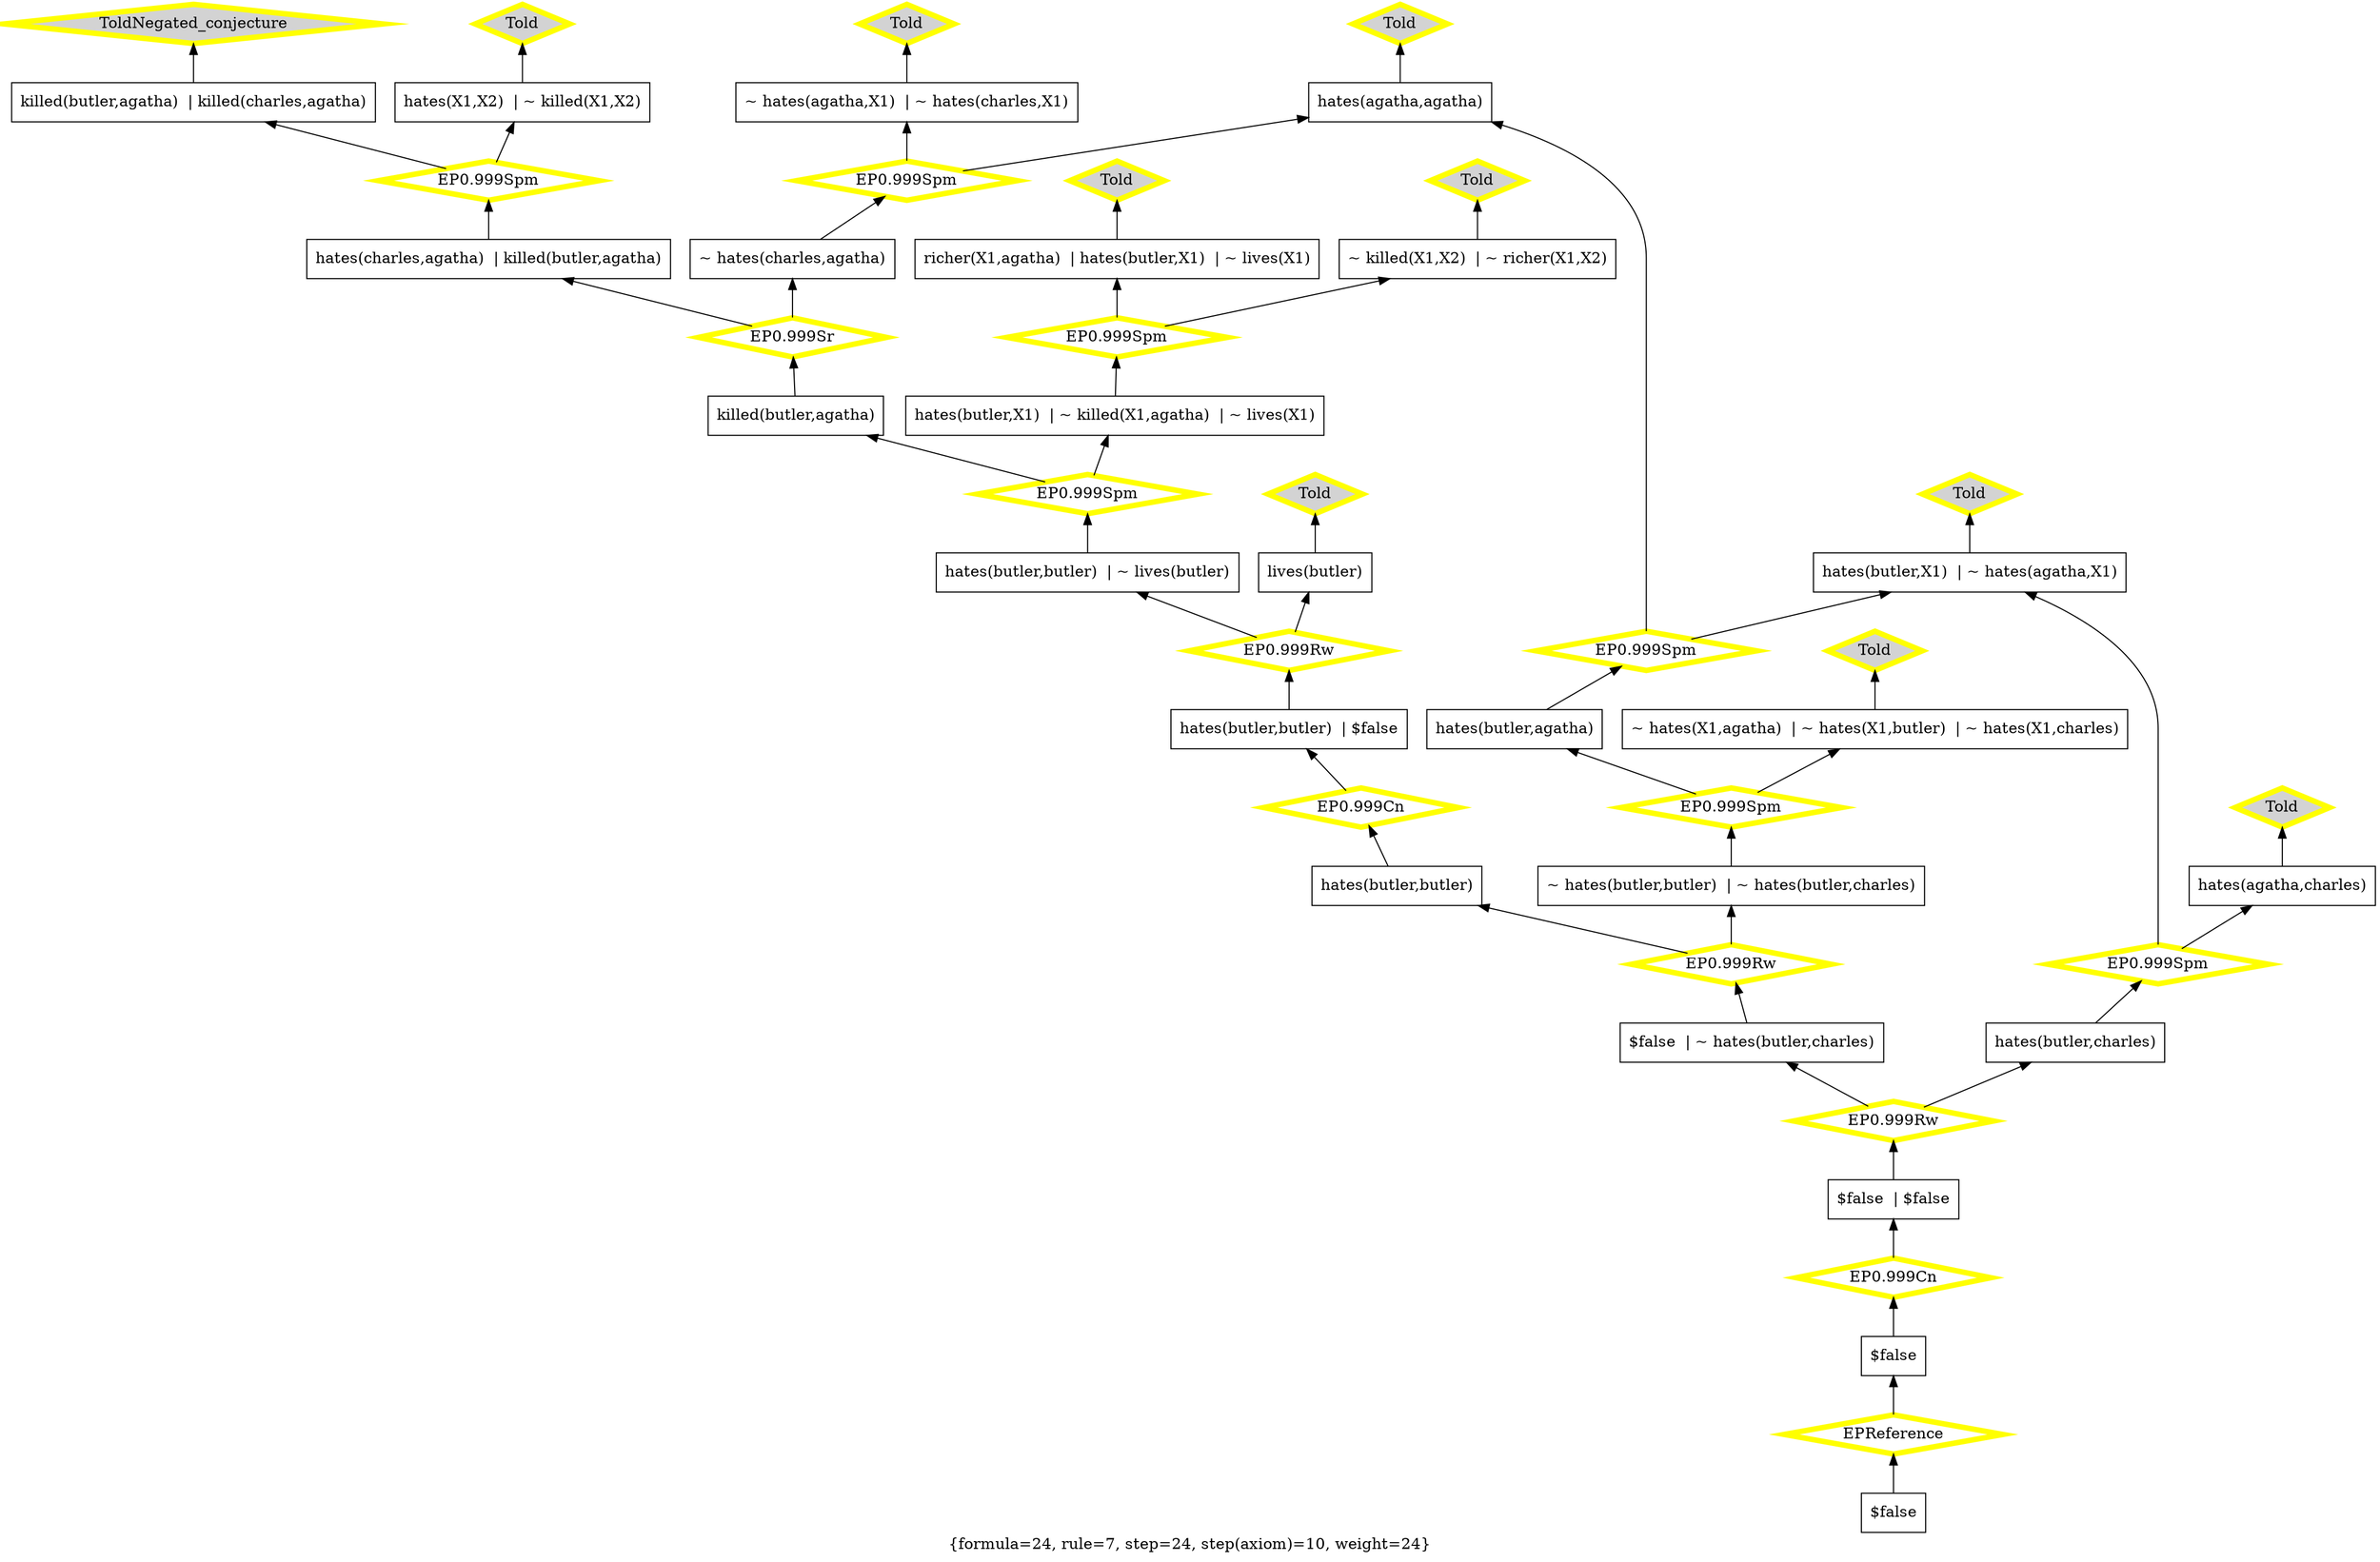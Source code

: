 digraph g 
{ rankdir=BT;
 labelloc=b label="{formula=24, rule=7, step=24, step(axiom)=10, weight=24}"  
 "x_166" [ URL="http://inference-web.org/proofs/tptp/Solutions/PUZ/PUZ001-1/EP---1.1/answer.owl#ns_5_conclusion" color="black" shape="box" label="~ hates(agatha,X1)  | ~ hates(charles,X1)" fillcolor="white" style="filled"  ];
  "x_123" [ URL="http://inference-web.org/proofs/tptp/Solutions/PUZ/PUZ001-1/EP---1.1/answer.owl#ns_29_conclusion" color="black" shape="box" label="hates(butler,butler)  | ~ lives(butler)" fillcolor="white" style="filled"  ];
  "x_143" [ URL="http://inference-web.org/proofs/tptp/Solutions/PUZ/PUZ001-1/EP---1.1/answer.owl#ns_14_conclusion" color="black" shape="box" label="hates(butler,agatha)" fillcolor="white" style="filled"  ];
  "x_126" [ URL="http://inference-web.org/proofs/tptp/Solutions/PUZ/PUZ001-1/EP---1.1/answer.owl#ns_18_conclusion" color="black" shape="box" label="hates(butler,X1)  | ~ killed(X1,agatha)  | ~ lives(X1)" fillcolor="white" style="filled"  ];
  "x_219" [ URL="http://inference-web.org/proofs/tptp/Solutions/PUZ/PUZ001-1/EP---1.1/answer.owl#ns_32_conclusion" color="black" shape="box" label="$false  | ~ hates(butler,charles)" fillcolor="white" style="filled"  ];
  "x_204" [ URL="http://inference-web.org/proofs/tptp/Solutions/PUZ/PUZ001-1/EP---1.1/answer.owl#ns_4_conclusion" color="black" shape="box" label="~ killed(X1,X2)  | ~ richer(X1,X2)" fillcolor="white" style="filled"  ];
  "x_194" [ URL="http://inference-web.org/proofs/tptp/Solutions/PUZ/PUZ001-1/EP---1.1/answer.owl#ns_2_conclusion" color="black" shape="box" label="lives(butler)" fillcolor="white" style="filled"  ];
  "x_171" [ URL="http://inference-web.org/proofs/tptp/Solutions/PUZ/PUZ001-1/EP---1.1/answer.owl#ns_31_conclusion" color="black" shape="box" label="hates(butler,butler)" fillcolor="white" style="filled"  ];
  "x_205" [ URL="http://inference-web.org/proofs/tptp/Solutions/PUZ/PUZ001-1/EP---1.1/answer.owl#ns_16_conclusion" color="black" shape="box" label="~ hates(charles,agatha)" fillcolor="white" style="filled"  ];
  "x_206" [ URL="http://inference-web.org/proofs/tptp/Solutions/PUZ/PUZ001-1/EP---1.1/answer.owl#ns_22_conclusion" color="black" shape="box" label="~ hates(butler,butler)  | ~ hates(butler,charles)" fillcolor="white" style="filled"  ];
  "x_226" [ URL="http://inference-web.org/proofs/tptp/Solutions/PUZ/PUZ001-1/EP---1.1/answer.owl#ns_7_conclusion" color="black" shape="box" label="hates(agatha,agatha)" fillcolor="white" style="filled"  ];
  "x_161" [ URL="http://inference-web.org/proofs/tptp/Solutions/PUZ/PUZ001-1/EP---1.1/answer.owl#ns_15_conclusion" color="black" shape="box" label="hates(butler,charles)" fillcolor="white" style="filled"  ];
  "x_174" [ URL="http://inference-web.org/proofs/tptp/Solutions/PUZ/PUZ001-1/EP---1.1/answer.owl#ns_34_conclusion" color="black" shape="box" label="$false" fillcolor="white" style="filled"  ];
  "x_176" [ URL="http://inference-web.org/proofs/tptp/Solutions/PUZ/PUZ001-1/EP---1.1/answer.owl#ns_13_conclusion" color="black" shape="box" label="hates(charles,agatha)  | killed(butler,agatha)" fillcolor="white" style="filled"  ];
  "x_230" [ URL="http://inference-web.org/proofs/tptp/Solutions/PUZ/PUZ001-1/EP---1.1/answer.owl#ns_30_conclusion" color="black" shape="box" label="hates(butler,butler)  | $false" fillcolor="white" style="filled"  ];
  "x_133" [ URL="http://inference-web.org/proofs/tptp/Solutions/PUZ/PUZ001-1/EP---1.1/answer.owl#ns_35_conclusion" color="black" shape="box" label="$false" fillcolor="white" style="filled"  ];
  "x_232" [ URL="http://inference-web.org/proofs/tptp/Solutions/PUZ/PUZ001-1/EP---1.1/answer.owl#ns_6_conclusion" color="black" shape="box" label="~ hates(X1,agatha)  | ~ hates(X1,butler)  | ~ hates(X1,charles)" fillcolor="white" style="filled"  ];
  "x_164" [ URL="http://inference-web.org/proofs/tptp/Solutions/PUZ/PUZ001-1/EP---1.1/answer.owl#ns_33_conclusion" color="black" shape="box" label="$false  | $false" fillcolor="white" style="filled"  ];
  "x_234" [ URL="http://inference-web.org/proofs/tptp/Solutions/PUZ/PUZ001-1/EP---1.1/answer.owl#ns_25_conclusion" color="black" shape="box" label="killed(butler,agatha)" fillcolor="white" style="filled"  ];
  "x_211" [ URL="http://inference-web.org/proofs/tptp/Solutions/PUZ/PUZ001-1/EP---1.1/answer.owl#ns_10_conclusion" color="black" shape="box" label="hates(butler,X1)  | ~ hates(agatha,X1)" fillcolor="white" style="filled"  ];
  "x_213" [ URL="http://inference-web.org/proofs/tptp/Solutions/PUZ/PUZ001-1/EP---1.1/answer.owl#ns_8_conclusion" color="black" shape="box" label="hates(agatha,charles)" fillcolor="white" style="filled"  ];
  "x_199" [ URL="http://inference-web.org/proofs/tptp/Solutions/PUZ/PUZ001-1/EP---1.1/answer.owl#ns_12_conclusion" color="black" shape="box" label="killed(butler,agatha)  | killed(charles,agatha)" fillcolor="white" style="filled"  ];
  "x_120" [ URL="http://inference-web.org/proofs/tptp/Solutions/PUZ/PUZ001-1/EP---1.1/answer.owl#ns_9_conclusion" color="black" shape="box" label="hates(X1,X2)  | ~ killed(X1,X2)" fillcolor="white" style="filled"  ];
  "x_141" [ URL="http://inference-web.org/proofs/tptp/Solutions/PUZ/PUZ001-1/EP---1.1/answer.owl#ns_11_conclusion" color="black" shape="box" label="richer(X1,agatha)  | hates(butler,X1)  | ~ lives(X1)" fillcolor="white" style="filled"  ];
  "-60e429c2:1242c8035d5:-7dd2" [ URL="http://browser.inference-web.org/iwbrowser/BrowseNodeSet?url=http%3A%2F%2Finference-web.org%2Fproofs%2Ftptp%2FSolutions%2FPUZ%2FPUZ001-1%2FEP---1.1%2Fanswer.owl%23ns_32" color="yellow" shape="diamond" label="EP0.999Rw" fillcolor="white" style="filled" penwidth="5"  ];
  "x_219" -> "-60e429c2:1242c8035d5:-7dd2";
  "-60e429c2:1242c8035d5:-7dd2" -> "x_171";
  "-60e429c2:1242c8035d5:-7dd2" -> "x_206";
  "-60e429c2:1242c8035d5:-7db2" [ URL="http://browser.inference-web.org/iwbrowser/BrowseNodeSet?url=http%3A%2F%2Finference-web.org%2Fproofs%2Ftptp%2FSolutions%2FPUZ%2FPUZ001-1%2FEP---1.1%2Fanswer.owl%23ns_9" color="yellow" shape="diamond" label="Told" fillcolor="lightgrey" style="filled" penwidth="5"  ];
  "x_120" -> "-60e429c2:1242c8035d5:-7db2";
  "-60e429c2:1242c8035d5:-7dbe" [ URL="http://browser.inference-web.org/iwbrowser/BrowseNodeSet?url=http%3A%2F%2Finference-web.org%2Fproofs%2Ftptp%2FSolutions%2FPUZ%2FPUZ001-1%2FEP---1.1%2Fanswer.owl%23ns_7" color="yellow" shape="diamond" label="Told" fillcolor="lightgrey" style="filled" penwidth="5"  ];
  "x_226" -> "-60e429c2:1242c8035d5:-7dbe";
  "-60e429c2:1242c8035d5:-7ddf" [ URL="http://browser.inference-web.org/iwbrowser/BrowseNodeSet?url=http%3A%2F%2Finference-web.org%2Fproofs%2Ftptp%2FSolutions%2FPUZ%2FPUZ001-1%2FEP---1.1%2Fanswer.owl%23answer" color="yellow" shape="diamond" label="EPReference" fillcolor="white" style="filled" penwidth="5"  ];
  "x_133" -> "-60e429c2:1242c8035d5:-7ddf";
  "-60e429c2:1242c8035d5:-7ddf" -> "x_174";
  "-60e429c2:1242c8035d5:-7da9" [ URL="http://browser.inference-web.org/iwbrowser/BrowseNodeSet?url=http%3A%2F%2Finference-web.org%2Fproofs%2Ftptp%2FSolutions%2FPUZ%2FPUZ001-1%2FEP---1.1%2Fanswer.owl%23ns_4" color="yellow" shape="diamond" label="Told" fillcolor="lightgrey" style="filled" penwidth="5"  ];
  "x_204" -> "-60e429c2:1242c8035d5:-7da9";
  "-60e429c2:1242c8035d5:-7db5" [ URL="http://browser.inference-web.org/iwbrowser/BrowseNodeSet?url=http%3A%2F%2Finference-web.org%2Fproofs%2Ftptp%2FSolutions%2FPUZ%2FPUZ001-1%2FEP---1.1%2Fanswer.owl%23ns_12" color="yellow" shape="diamond" label="ToldNegated_conjecture" fillcolor="lightgrey" style="filled" penwidth="5"  ];
  "x_199" -> "-60e429c2:1242c8035d5:-7db5";
  "-60e429c2:1242c8035d5:-7dcf" [ URL="http://browser.inference-web.org/iwbrowser/BrowseNodeSet?url=http%3A%2F%2Finference-web.org%2Fproofs%2Ftptp%2FSolutions%2FPUZ%2FPUZ001-1%2FEP---1.1%2Fanswer.owl%23ns_31" color="yellow" shape="diamond" label="EP0.999Cn" fillcolor="white" style="filled" penwidth="5"  ];
  "x_171" -> "-60e429c2:1242c8035d5:-7dcf";
  "-60e429c2:1242c8035d5:-7dcf" -> "x_230";
  "-60e429c2:1242c8035d5:-7de2" [ URL="http://browser.inference-web.org/iwbrowser/BrowseNodeSet?url=http%3A%2F%2Finference-web.org%2Fproofs%2Ftptp%2FSolutions%2FPUZ%2FPUZ001-1%2FEP---1.1%2Fanswer.owl%23ns_10" color="yellow" shape="diamond" label="Told" fillcolor="lightgrey" style="filled" penwidth="5"  ];
  "x_211" -> "-60e429c2:1242c8035d5:-7de2";
  "-60e429c2:1242c8035d5:-7dbb" [ URL="http://browser.inference-web.org/iwbrowser/BrowseNodeSet?url=http%3A%2F%2Finference-web.org%2Fproofs%2Ftptp%2FSolutions%2FPUZ%2FPUZ001-1%2FEP---1.1%2Fanswer.owl%23ns_5" color="yellow" shape="diamond" label="Told" fillcolor="lightgrey" style="filled" penwidth="5"  ];
  "x_166" -> "-60e429c2:1242c8035d5:-7dbb";
  "-60e429c2:1242c8035d5:-7dc1" [ URL="http://browser.inference-web.org/iwbrowser/BrowseNodeSet?url=http%3A%2F%2Finference-web.org%2Fproofs%2Ftptp%2FSolutions%2FPUZ%2FPUZ001-1%2FEP---1.1%2Fanswer.owl%23ns_16" color="yellow" shape="diamond" label="EP0.999Spm" fillcolor="white" style="filled" penwidth="5"  ];
  "x_205" -> "-60e429c2:1242c8035d5:-7dc1";
  "-60e429c2:1242c8035d5:-7dc1" -> "x_166";
  "-60e429c2:1242c8035d5:-7dc1" -> "x_226";
  "-60e429c2:1242c8035d5:-7da6" [ URL="http://browser.inference-web.org/iwbrowser/BrowseNodeSet?url=http%3A%2F%2Finference-web.org%2Fproofs%2Ftptp%2FSolutions%2FPUZ%2FPUZ001-1%2FEP---1.1%2Fanswer.owl%23ns_22" color="yellow" shape="diamond" label="EP0.999Spm" fillcolor="white" style="filled" penwidth="5"  ];
  "x_206" -> "-60e429c2:1242c8035d5:-7da6";
  "-60e429c2:1242c8035d5:-7da6" -> "x_143";
  "-60e429c2:1242c8035d5:-7da6" -> "x_232";
  "-60e429c2:1242c8035d5:-7dd5" [ URL="http://browser.inference-web.org/iwbrowser/BrowseNodeSet?url=http%3A%2F%2Finference-web.org%2Fproofs%2Ftptp%2FSolutions%2FPUZ%2FPUZ001-1%2FEP---1.1%2Fanswer.owl%23ns_8" color="yellow" shape="diamond" label="Told" fillcolor="lightgrey" style="filled" penwidth="5"  ];
  "x_213" -> "-60e429c2:1242c8035d5:-7dd5";
  "-60e429c2:1242c8035d5:-7dca" [ URL="http://browser.inference-web.org/iwbrowser/BrowseNodeSet?url=http%3A%2F%2Finference-web.org%2Fproofs%2Ftptp%2FSolutions%2FPUZ%2FPUZ001-1%2FEP---1.1%2Fanswer.owl%23ns_2" color="yellow" shape="diamond" label="Told" fillcolor="lightgrey" style="filled" penwidth="5"  ];
  "x_194" -> "-60e429c2:1242c8035d5:-7dca";
  "-60e429c2:1242c8035d5:-7dc7" [ URL="http://browser.inference-web.org/iwbrowser/BrowseNodeSet?url=http%3A%2F%2Finference-web.org%2Fproofs%2Ftptp%2FSolutions%2FPUZ%2FPUZ001-1%2FEP---1.1%2Fanswer.owl%23ns_29" color="yellow" shape="diamond" label="EP0.999Spm" fillcolor="white" style="filled" penwidth="5"  ];
  "x_123" -> "-60e429c2:1242c8035d5:-7dc7";
  "-60e429c2:1242c8035d5:-7dc7" -> "x_126";
  "-60e429c2:1242c8035d5:-7dc7" -> "x_234";
  "-60e429c2:1242c8035d5:-7da3" [ URL="http://browser.inference-web.org/iwbrowser/BrowseNodeSet?url=http%3A%2F%2Finference-web.org%2Fproofs%2Ftptp%2FSolutions%2FPUZ%2FPUZ001-1%2FEP---1.1%2Fanswer.owl%23ns_14" color="yellow" shape="diamond" label="EP0.999Spm" fillcolor="white" style="filled" penwidth="5"  ];
  "x_143" -> "-60e429c2:1242c8035d5:-7da3";
  "-60e429c2:1242c8035d5:-7da3" -> "x_211";
  "-60e429c2:1242c8035d5:-7da3" -> "x_226";
  "-60e429c2:1242c8035d5:-7daf" [ URL="http://browser.inference-web.org/iwbrowser/BrowseNodeSet?url=http%3A%2F%2Finference-web.org%2Fproofs%2Ftptp%2FSolutions%2FPUZ%2FPUZ001-1%2FEP---1.1%2Fanswer.owl%23ns_18" color="yellow" shape="diamond" label="EP0.999Spm" fillcolor="white" style="filled" penwidth="5"  ];
  "x_126" -> "-60e429c2:1242c8035d5:-7daf";
  "-60e429c2:1242c8035d5:-7daf" -> "x_141";
  "-60e429c2:1242c8035d5:-7daf" -> "x_204";
  "-60e429c2:1242c8035d5:-7da0" [ URL="http://browser.inference-web.org/iwbrowser/BrowseNodeSet?url=http%3A%2F%2Finference-web.org%2Fproofs%2Ftptp%2FSolutions%2FPUZ%2FPUZ001-1%2FEP---1.1%2Fanswer.owl%23ns_6" color="yellow" shape="diamond" label="Told" fillcolor="lightgrey" style="filled" penwidth="5"  ];
  "x_232" -> "-60e429c2:1242c8035d5:-7da0";
  "-60e429c2:1242c8035d5:-7ddd" [ URL="http://browser.inference-web.org/iwbrowser/BrowseNodeSet?url=http%3A%2F%2Finference-web.org%2Fproofs%2Ftptp%2FSolutions%2FPUZ%2FPUZ001-1%2FEP---1.1%2Fanswer.owl%23ns_34" color="yellow" shape="diamond" label="EP0.999Cn" fillcolor="white" style="filled" penwidth="5"  ];
  "x_174" -> "-60e429c2:1242c8035d5:-7ddd";
  "-60e429c2:1242c8035d5:-7ddd" -> "x_164";
  "-60e429c2:1242c8035d5:-7dac" [ URL="http://browser.inference-web.org/iwbrowser/BrowseNodeSet?url=http%3A%2F%2Finference-web.org%2Fproofs%2Ftptp%2FSolutions%2FPUZ%2FPUZ001-1%2FEP---1.1%2Fanswer.owl%23ns_11" color="yellow" shape="diamond" label="Told" fillcolor="lightgrey" style="filled" penwidth="5"  ];
  "x_141" -> "-60e429c2:1242c8035d5:-7dac";
  "-60e429c2:1242c8035d5:-7dd8" [ URL="http://browser.inference-web.org/iwbrowser/BrowseNodeSet?url=http%3A%2F%2Finference-web.org%2Fproofs%2Ftptp%2FSolutions%2FPUZ%2FPUZ001-1%2FEP---1.1%2Fanswer.owl%23ns_15" color="yellow" shape="diamond" label="EP0.999Spm" fillcolor="white" style="filled" penwidth="5"  ];
  "x_161" -> "-60e429c2:1242c8035d5:-7dd8";
  "-60e429c2:1242c8035d5:-7dd8" -> "x_211";
  "-60e429c2:1242c8035d5:-7dd8" -> "x_213";
  "-60e429c2:1242c8035d5:-7dc4" [ URL="http://browser.inference-web.org/iwbrowser/BrowseNodeSet?url=http%3A%2F%2Finference-web.org%2Fproofs%2Ftptp%2FSolutions%2FPUZ%2FPUZ001-1%2FEP---1.1%2Fanswer.owl%23ns_25" color="yellow" shape="diamond" label="EP0.999Sr" fillcolor="white" style="filled" penwidth="5"  ];
  "x_234" -> "-60e429c2:1242c8035d5:-7dc4";
  "-60e429c2:1242c8035d5:-7dc4" -> "x_176";
  "-60e429c2:1242c8035d5:-7dc4" -> "x_205";
  "-60e429c2:1242c8035d5:-7dcd" [ URL="http://browser.inference-web.org/iwbrowser/BrowseNodeSet?url=http%3A%2F%2Finference-web.org%2Fproofs%2Ftptp%2FSolutions%2FPUZ%2FPUZ001-1%2FEP---1.1%2Fanswer.owl%23ns_30" color="yellow" shape="diamond" label="EP0.999Rw" fillcolor="white" style="filled" penwidth="5"  ];
  "x_230" -> "-60e429c2:1242c8035d5:-7dcd";
  "-60e429c2:1242c8035d5:-7dcd" -> "x_123";
  "-60e429c2:1242c8035d5:-7dcd" -> "x_194";
  "-60e429c2:1242c8035d5:-7ddb" [ URL="http://browser.inference-web.org/iwbrowser/BrowseNodeSet?url=http%3A%2F%2Finference-web.org%2Fproofs%2Ftptp%2FSolutions%2FPUZ%2FPUZ001-1%2FEP---1.1%2Fanswer.owl%23ns_33" color="yellow" shape="diamond" label="EP0.999Rw" fillcolor="white" style="filled" penwidth="5"  ];
  "x_164" -> "-60e429c2:1242c8035d5:-7ddb";
  "-60e429c2:1242c8035d5:-7ddb" -> "x_161";
  "-60e429c2:1242c8035d5:-7ddb" -> "x_219";
  "-60e429c2:1242c8035d5:-7db8" [ URL="http://browser.inference-web.org/iwbrowser/BrowseNodeSet?url=http%3A%2F%2Finference-web.org%2Fproofs%2Ftptp%2FSolutions%2FPUZ%2FPUZ001-1%2FEP---1.1%2Fanswer.owl%23ns_13" color="yellow" shape="diamond" label="EP0.999Spm" fillcolor="white" style="filled" penwidth="5"  ];
  "x_176" -> "-60e429c2:1242c8035d5:-7db8";
  "-60e429c2:1242c8035d5:-7db8" -> "x_120";
  "-60e429c2:1242c8035d5:-7db8" -> "x_199";
  }
